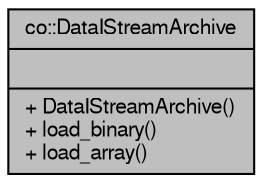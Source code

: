 digraph G
{
  edge [fontname="FreeSans",fontsize="10",labelfontname="FreeSans",labelfontsize="10"];
  node [fontname="FreeSans",fontsize="10",shape=record];
  Node1 [label="{co::DataIStreamArchive\n||+ DataIStreamArchive()\l+ load_binary()\l+ load_array()\l}",height=0.2,width=0.4,color="black", fillcolor="grey75", style="filled" fontcolor="black"];
}
